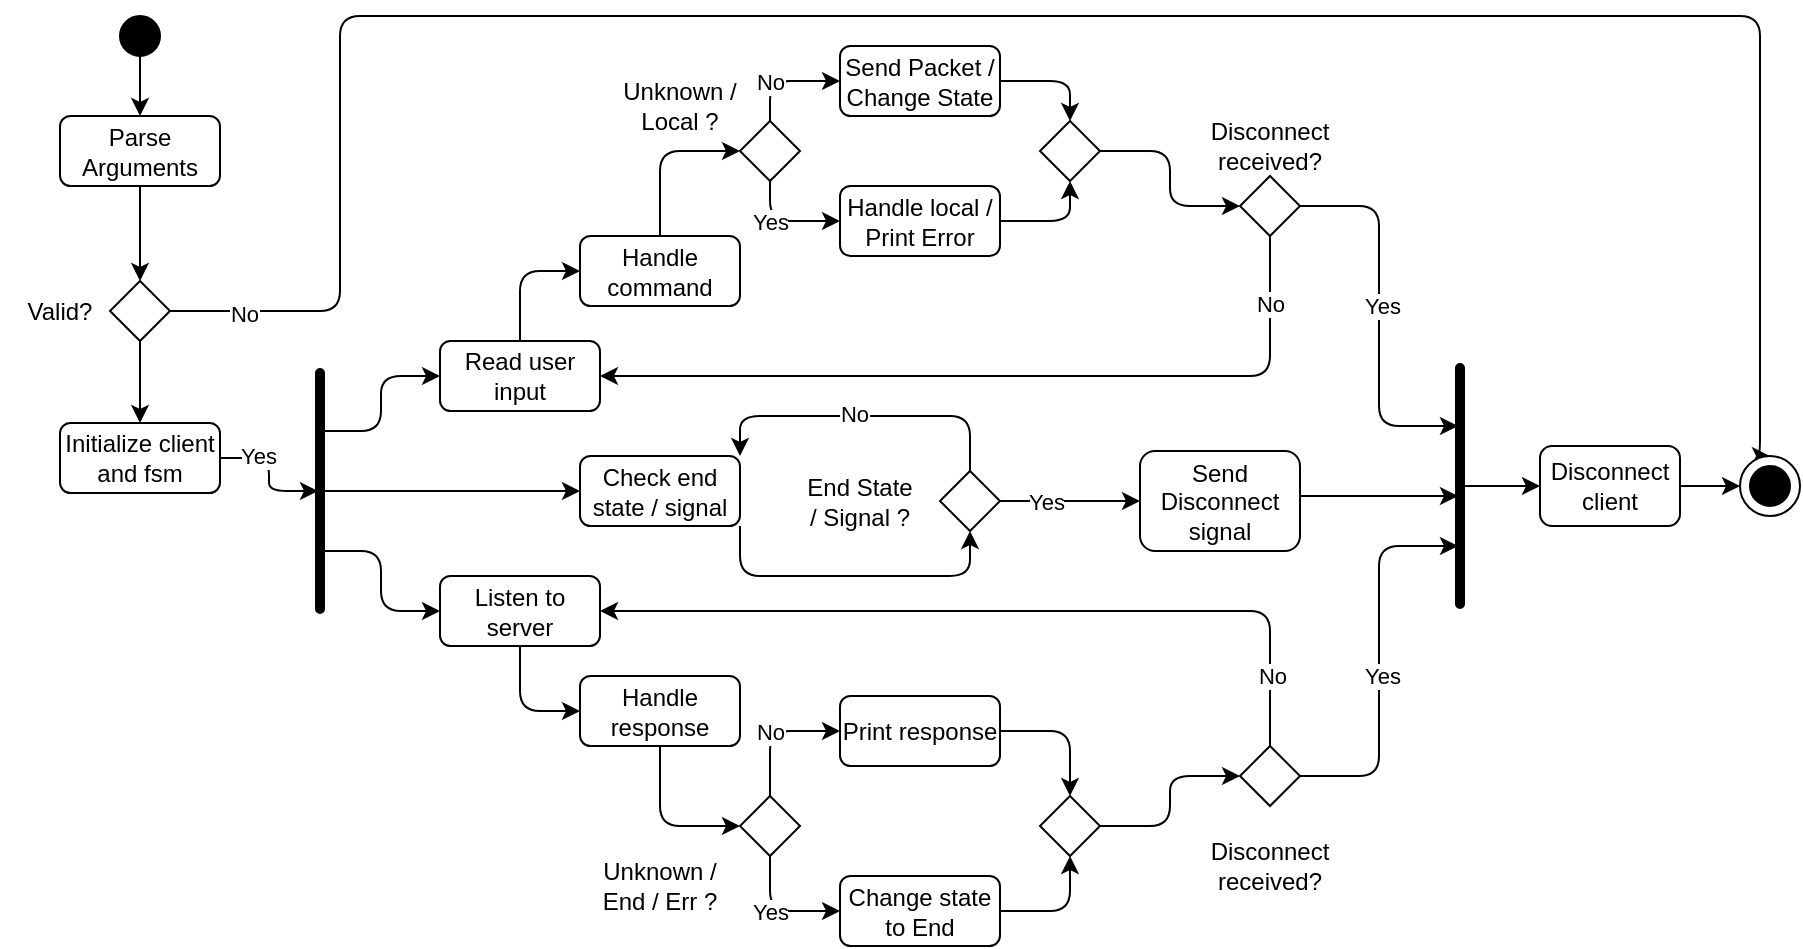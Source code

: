 <mxfile version="26.2.13">
  <diagram name="Page-1" id="Db3uLFNYWLxjRs0IxsFi">
    <mxGraphModel dx="1044" dy="1708" grid="1" gridSize="10" guides="1" tooltips="1" connect="1" arrows="1" fold="1" page="1" pageScale="1" pageWidth="850" pageHeight="1100" math="0" shadow="0">
      <root>
        <mxCell id="0" />
        <mxCell id="1" parent="0" />
        <mxCell id="4-HIXqGWywYoXH_22afx-16" style="edgeStyle=orthogonalEdgeStyle;rounded=1;orthogonalLoop=1;jettySize=auto;html=1;exitX=0.5;exitY=1;exitDx=0;exitDy=0;entryX=0.5;entryY=0;entryDx=0;entryDy=0;curved=0;" parent="1" source="4-HIXqGWywYoXH_22afx-7" target="4-HIXqGWywYoXH_22afx-18" edge="1">
          <mxGeometry relative="1" as="geometry">
            <mxPoint x="280" y="40" as="targetPoint" />
          </mxGeometry>
        </mxCell>
        <mxCell id="4-HIXqGWywYoXH_22afx-105" style="edgeStyle=orthogonalEdgeStyle;rounded=1;orthogonalLoop=1;jettySize=auto;html=1;exitX=1;exitY=0.5;exitDx=0;exitDy=0;entryX=0.5;entryY=0;entryDx=0;entryDy=0;curved=0;" parent="1" source="4-HIXqGWywYoXH_22afx-7" target="4-HIXqGWywYoXH_22afx-99" edge="1">
          <mxGeometry relative="1" as="geometry">
            <Array as="points">
              <mxPoint x="170" y="108" />
              <mxPoint x="170" y="-40" />
              <mxPoint x="880" y="-40" />
              <mxPoint x="880" y="180" />
            </Array>
          </mxGeometry>
        </mxCell>
        <mxCell id="4-HIXqGWywYoXH_22afx-109" value="No" style="edgeLabel;html=1;align=center;verticalAlign=middle;resizable=0;points=[];" parent="4-HIXqGWywYoXH_22afx-105" vertex="1" connectable="0">
          <mxGeometry x="-0.937" y="-1" relative="1" as="geometry">
            <mxPoint as="offset" />
          </mxGeometry>
        </mxCell>
        <mxCell id="4-HIXqGWywYoXH_22afx-7" value="" style="rhombus;whiteSpace=wrap;html=1;" parent="1" vertex="1">
          <mxGeometry x="55" y="92.5" width="30" height="30" as="geometry" />
        </mxCell>
        <mxCell id="4-HIXqGWywYoXH_22afx-37" style="edgeStyle=orthogonalEdgeStyle;rounded=0;orthogonalLoop=1;jettySize=auto;html=1;exitX=0.5;exitY=1;exitDx=0;exitDy=0;entryX=0.5;entryY=0;entryDx=0;entryDy=0;" parent="1" source="4-HIXqGWywYoXH_22afx-8" target="4-HIXqGWywYoXH_22afx-10" edge="1">
          <mxGeometry relative="1" as="geometry" />
        </mxCell>
        <mxCell id="4-HIXqGWywYoXH_22afx-8" value="" style="ellipse;whiteSpace=wrap;html=1;aspect=fixed;fillColor=#000000;" parent="1" vertex="1">
          <mxGeometry x="60" y="-40" width="20" height="20" as="geometry" />
        </mxCell>
        <mxCell id="4-HIXqGWywYoXH_22afx-15" style="edgeStyle=orthogonalEdgeStyle;rounded=1;orthogonalLoop=1;jettySize=auto;html=1;entryX=0.5;entryY=0;entryDx=0;entryDy=0;curved=0;" parent="1" source="4-HIXqGWywYoXH_22afx-10" target="4-HIXqGWywYoXH_22afx-7" edge="1">
          <mxGeometry relative="1" as="geometry" />
        </mxCell>
        <mxCell id="4-HIXqGWywYoXH_22afx-10" value="Parse Arguments" style="rounded=1;whiteSpace=wrap;html=1;" parent="1" vertex="1">
          <mxGeometry x="30" y="10" width="80" height="35" as="geometry" />
        </mxCell>
        <mxCell id="4-HIXqGWywYoXH_22afx-23" style="edgeStyle=orthogonalEdgeStyle;rounded=1;orthogonalLoop=1;jettySize=auto;html=1;exitX=1;exitY=0.5;exitDx=0;exitDy=0;entryX=0.5;entryY=0;entryDx=0;entryDy=0;curved=0;" parent="1" source="4-HIXqGWywYoXH_22afx-18" target="4-HIXqGWywYoXH_22afx-22" edge="1">
          <mxGeometry relative="1" as="geometry" />
        </mxCell>
        <mxCell id="4-HIXqGWywYoXH_22afx-110" value="Yes" style="edgeLabel;html=1;align=center;verticalAlign=middle;resizable=0;points=[];" parent="4-HIXqGWywYoXH_22afx-23" vertex="1" connectable="0">
          <mxGeometry x="-0.432" y="-4" relative="1" as="geometry">
            <mxPoint y="-5" as="offset" />
          </mxGeometry>
        </mxCell>
        <mxCell id="4-HIXqGWywYoXH_22afx-18" value="Initialize client and fsm" style="rounded=1;whiteSpace=wrap;html=1;" parent="1" vertex="1">
          <mxGeometry x="30" y="163.5" width="80" height="35" as="geometry" />
        </mxCell>
        <mxCell id="4-HIXqGWywYoXH_22afx-30" style="edgeStyle=orthogonalEdgeStyle;rounded=1;orthogonalLoop=1;jettySize=auto;html=1;exitX=0.75;exitY=1;exitDx=0;exitDy=0;entryX=0;entryY=0.5;entryDx=0;entryDy=0;curved=0;" parent="1" source="4-HIXqGWywYoXH_22afx-22" target="4-HIXqGWywYoXH_22afx-26" edge="1">
          <mxGeometry relative="1" as="geometry" />
        </mxCell>
        <mxCell id="4-HIXqGWywYoXH_22afx-31" style="edgeStyle=orthogonalEdgeStyle;rounded=1;orthogonalLoop=1;jettySize=auto;html=1;exitX=0.25;exitY=1;exitDx=0;exitDy=0;entryX=0;entryY=0.5;entryDx=0;entryDy=0;curved=0;" parent="1" source="4-HIXqGWywYoXH_22afx-22" target="4-HIXqGWywYoXH_22afx-27" edge="1">
          <mxGeometry relative="1" as="geometry" />
        </mxCell>
        <mxCell id="4-HIXqGWywYoXH_22afx-32" style="edgeStyle=orthogonalEdgeStyle;rounded=0;orthogonalLoop=1;jettySize=auto;html=1;exitX=0.5;exitY=1;exitDx=0;exitDy=0;entryX=0;entryY=0.5;entryDx=0;entryDy=0;" parent="1" source="4-HIXqGWywYoXH_22afx-22" target="4-HIXqGWywYoXH_22afx-33" edge="1">
          <mxGeometry relative="1" as="geometry">
            <mxPoint x="490" y="75" as="targetPoint" />
          </mxGeometry>
        </mxCell>
        <mxCell id="4-HIXqGWywYoXH_22afx-22" value="" style="rounded=1;whiteSpace=wrap;html=1;fillColor=#000000;strokeWidth=3;perimeterSpacing=0;arcSize=50;rotation=-90;" parent="1" vertex="1">
          <mxGeometry x="100" y="196.5" width="120" height="2" as="geometry" />
        </mxCell>
        <mxCell id="4-HIXqGWywYoXH_22afx-53" style="edgeStyle=orthogonalEdgeStyle;rounded=1;orthogonalLoop=1;jettySize=auto;html=1;exitX=0.5;exitY=0;exitDx=0;exitDy=0;entryX=0;entryY=0.5;entryDx=0;entryDy=0;curved=0;" parent="1" source="4-HIXqGWywYoXH_22afx-26" target="4-HIXqGWywYoXH_22afx-49" edge="1">
          <mxGeometry relative="1" as="geometry" />
        </mxCell>
        <mxCell id="4-HIXqGWywYoXH_22afx-26" value="Read user input" style="rounded=1;whiteSpace=wrap;html=1;" parent="1" vertex="1">
          <mxGeometry x="220" y="122.5" width="80" height="35" as="geometry" />
        </mxCell>
        <mxCell id="4-HIXqGWywYoXH_22afx-36" style="edgeStyle=orthogonalEdgeStyle;rounded=1;orthogonalLoop=1;jettySize=auto;html=1;exitX=0.5;exitY=1;exitDx=0;exitDy=0;entryX=0;entryY=0.5;entryDx=0;entryDy=0;curved=0;" parent="1" source="4-HIXqGWywYoXH_22afx-27" target="4-HIXqGWywYoXH_22afx-35" edge="1">
          <mxGeometry relative="1" as="geometry" />
        </mxCell>
        <mxCell id="4-HIXqGWywYoXH_22afx-27" value="Listen to server" style="rounded=1;whiteSpace=wrap;html=1;" parent="1" vertex="1">
          <mxGeometry x="220" y="240" width="80" height="35" as="geometry" />
        </mxCell>
        <mxCell id="950VDGZNZVFEH1mCwv4J-28" style="edgeStyle=orthogonalEdgeStyle;rounded=1;orthogonalLoop=1;jettySize=auto;html=1;exitX=1;exitY=1;exitDx=0;exitDy=0;entryX=0.5;entryY=1;entryDx=0;entryDy=0;curved=0;" edge="1" parent="1" source="4-HIXqGWywYoXH_22afx-33" target="950VDGZNZVFEH1mCwv4J-22">
          <mxGeometry relative="1" as="geometry">
            <Array as="points">
              <mxPoint x="370" y="240" />
              <mxPoint x="485" y="240" />
            </Array>
          </mxGeometry>
        </mxCell>
        <mxCell id="4-HIXqGWywYoXH_22afx-33" value="Check end state / signal" style="rounded=1;whiteSpace=wrap;html=1;" parent="1" vertex="1">
          <mxGeometry x="290" y="180" width="80" height="35" as="geometry" />
        </mxCell>
        <mxCell id="4-HIXqGWywYoXH_22afx-66" style="edgeStyle=orthogonalEdgeStyle;rounded=1;orthogonalLoop=1;jettySize=auto;html=1;exitX=0.5;exitY=1;exitDx=0;exitDy=0;entryX=0;entryY=0.5;entryDx=0;entryDy=0;curved=0;" parent="1" source="4-HIXqGWywYoXH_22afx-35" target="4-HIXqGWywYoXH_22afx-67" edge="1">
          <mxGeometry relative="1" as="geometry">
            <mxPoint x="370" y="380" as="targetPoint" />
          </mxGeometry>
        </mxCell>
        <mxCell id="4-HIXqGWywYoXH_22afx-35" value="Handle response" style="rounded=1;whiteSpace=wrap;html=1;" parent="1" vertex="1">
          <mxGeometry x="290" y="290" width="80" height="35" as="geometry" />
        </mxCell>
        <mxCell id="4-HIXqGWywYoXH_22afx-62" style="edgeStyle=orthogonalEdgeStyle;rounded=1;orthogonalLoop=1;jettySize=auto;html=1;exitX=0.5;exitY=0;exitDx=0;exitDy=0;entryX=0;entryY=0.5;entryDx=0;entryDy=0;curved=0;" parent="1" source="4-HIXqGWywYoXH_22afx-49" target="4-HIXqGWywYoXH_22afx-59" edge="1">
          <mxGeometry relative="1" as="geometry" />
        </mxCell>
        <mxCell id="4-HIXqGWywYoXH_22afx-49" value="Handle command" style="rounded=1;whiteSpace=wrap;html=1;" parent="1" vertex="1">
          <mxGeometry x="290" y="70" width="80" height="35" as="geometry" />
        </mxCell>
        <mxCell id="4-HIXqGWywYoXH_22afx-88" style="edgeStyle=orthogonalEdgeStyle;rounded=0;orthogonalLoop=1;jettySize=auto;html=1;exitX=1;exitY=0.5;exitDx=0;exitDy=0;entryX=0;entryY=0.5;entryDx=0;entryDy=0;" parent="1" source="950VDGZNZVFEH1mCwv4J-22" target="4-HIXqGWywYoXH_22afx-90" edge="1">
          <mxGeometry relative="1" as="geometry">
            <mxPoint x="520" y="198" as="targetPoint" />
            <mxPoint x="480" y="197.5" as="sourcePoint" />
          </mxGeometry>
        </mxCell>
        <mxCell id="950VDGZNZVFEH1mCwv4J-31" value="Yes" style="edgeLabel;html=1;align=center;verticalAlign=middle;resizable=0;points=[];" vertex="1" connectable="0" parent="4-HIXqGWywYoXH_22afx-88">
          <mxGeometry x="-0.349" y="2" relative="1" as="geometry">
            <mxPoint y="2" as="offset" />
          </mxGeometry>
        </mxCell>
        <mxCell id="4-HIXqGWywYoXH_22afx-69" style="edgeStyle=orthogonalEdgeStyle;rounded=1;orthogonalLoop=1;jettySize=auto;html=1;exitX=0.5;exitY=0;exitDx=0;exitDy=0;entryX=0;entryY=0.5;entryDx=0;entryDy=0;curved=0;" parent="1" source="4-HIXqGWywYoXH_22afx-59" target="4-HIXqGWywYoXH_22afx-63" edge="1">
          <mxGeometry relative="1" as="geometry" />
        </mxCell>
        <mxCell id="4-HIXqGWywYoXH_22afx-112" value="No" style="edgeLabel;html=1;align=center;verticalAlign=middle;resizable=0;points=[];" parent="4-HIXqGWywYoXH_22afx-69" vertex="1" connectable="0">
          <mxGeometry x="0.091" y="2" relative="1" as="geometry">
            <mxPoint x="-10" y="2" as="offset" />
          </mxGeometry>
        </mxCell>
        <mxCell id="4-HIXqGWywYoXH_22afx-71" style="edgeStyle=orthogonalEdgeStyle;rounded=1;orthogonalLoop=1;jettySize=auto;html=1;exitX=0.5;exitY=1;exitDx=0;exitDy=0;entryX=0;entryY=0.5;entryDx=0;entryDy=0;curved=0;" parent="1" source="4-HIXqGWywYoXH_22afx-59" target="4-HIXqGWywYoXH_22afx-65" edge="1">
          <mxGeometry relative="1" as="geometry">
            <mxPoint x="400" y="80" as="targetPoint" />
          </mxGeometry>
        </mxCell>
        <mxCell id="4-HIXqGWywYoXH_22afx-113" value="Yes" style="edgeLabel;html=1;align=center;verticalAlign=middle;resizable=0;points=[];" parent="4-HIXqGWywYoXH_22afx-71" vertex="1" connectable="0">
          <mxGeometry x="-0.545" y="5" relative="1" as="geometry">
            <mxPoint x="-5" y="8" as="offset" />
          </mxGeometry>
        </mxCell>
        <mxCell id="4-HIXqGWywYoXH_22afx-59" value="" style="rhombus;whiteSpace=wrap;html=1;" parent="1" vertex="1">
          <mxGeometry x="370" y="12.5" width="30" height="30" as="geometry" />
        </mxCell>
        <mxCell id="4-HIXqGWywYoXH_22afx-74" style="edgeStyle=orthogonalEdgeStyle;rounded=1;orthogonalLoop=1;jettySize=auto;html=1;exitX=1;exitY=0.5;exitDx=0;exitDy=0;entryX=0.5;entryY=0;entryDx=0;entryDy=0;curved=0;" parent="1" source="4-HIXqGWywYoXH_22afx-63" target="4-HIXqGWywYoXH_22afx-73" edge="1">
          <mxGeometry relative="1" as="geometry" />
        </mxCell>
        <mxCell id="4-HIXqGWywYoXH_22afx-63" value="Send Packet / Change State" style="rounded=1;whiteSpace=wrap;html=1;" parent="1" vertex="1">
          <mxGeometry x="420" y="-25" width="80" height="35" as="geometry" />
        </mxCell>
        <mxCell id="4-HIXqGWywYoXH_22afx-75" style="edgeStyle=orthogonalEdgeStyle;rounded=1;orthogonalLoop=1;jettySize=auto;html=1;exitX=1;exitY=0.5;exitDx=0;exitDy=0;entryX=0.5;entryY=1;entryDx=0;entryDy=0;curved=0;" parent="1" source="4-HIXqGWywYoXH_22afx-65" target="4-HIXqGWywYoXH_22afx-73" edge="1">
          <mxGeometry relative="1" as="geometry" />
        </mxCell>
        <mxCell id="4-HIXqGWywYoXH_22afx-65" value="Handle local / Print Error" style="rounded=1;whiteSpace=wrap;html=1;" parent="1" vertex="1">
          <mxGeometry x="420" y="45" width="80" height="35" as="geometry" />
        </mxCell>
        <mxCell id="4-HIXqGWywYoXH_22afx-79" style="edgeStyle=orthogonalEdgeStyle;rounded=1;orthogonalLoop=1;jettySize=auto;html=1;exitX=0.5;exitY=0;exitDx=0;exitDy=0;entryX=0;entryY=0.5;entryDx=0;entryDy=0;curved=0;" parent="1" source="4-HIXqGWywYoXH_22afx-67" target="4-HIXqGWywYoXH_22afx-77" edge="1">
          <mxGeometry relative="1" as="geometry" />
        </mxCell>
        <mxCell id="4-HIXqGWywYoXH_22afx-115" value="No" style="edgeLabel;html=1;align=center;verticalAlign=middle;resizable=0;points=[];" parent="4-HIXqGWywYoXH_22afx-79" vertex="1" connectable="0">
          <mxGeometry x="-0.295" y="-3" relative="1" as="geometry">
            <mxPoint x="-3" y="-8" as="offset" />
          </mxGeometry>
        </mxCell>
        <mxCell id="4-HIXqGWywYoXH_22afx-83" style="edgeStyle=orthogonalEdgeStyle;rounded=1;orthogonalLoop=1;jettySize=auto;html=1;exitX=0.5;exitY=1;exitDx=0;exitDy=0;entryX=0;entryY=0.5;entryDx=0;entryDy=0;curved=0;" parent="1" source="4-HIXqGWywYoXH_22afx-67" target="4-HIXqGWywYoXH_22afx-78" edge="1">
          <mxGeometry relative="1" as="geometry" />
        </mxCell>
        <mxCell id="4-HIXqGWywYoXH_22afx-116" value="Yes" style="edgeLabel;html=1;align=center;verticalAlign=middle;resizable=0;points=[];" parent="4-HIXqGWywYoXH_22afx-83" vertex="1" connectable="0">
          <mxGeometry x="-0.354" y="1" relative="1" as="geometry">
            <mxPoint x="-1" y="8" as="offset" />
          </mxGeometry>
        </mxCell>
        <mxCell id="4-HIXqGWywYoXH_22afx-67" value="" style="rhombus;whiteSpace=wrap;html=1;" parent="1" vertex="1">
          <mxGeometry x="370" y="350" width="30" height="30" as="geometry" />
        </mxCell>
        <mxCell id="950VDGZNZVFEH1mCwv4J-3" style="edgeStyle=orthogonalEdgeStyle;rounded=1;orthogonalLoop=1;jettySize=auto;html=1;exitX=1;exitY=0.5;exitDx=0;exitDy=0;entryX=0;entryY=0.5;entryDx=0;entryDy=0;curved=0;" edge="1" parent="1" source="4-HIXqGWywYoXH_22afx-73" target="950VDGZNZVFEH1mCwv4J-1">
          <mxGeometry relative="1" as="geometry" />
        </mxCell>
        <mxCell id="4-HIXqGWywYoXH_22afx-73" value="" style="rhombus;whiteSpace=wrap;html=1;" parent="1" vertex="1">
          <mxGeometry x="520" y="12.5" width="30" height="30" as="geometry" />
        </mxCell>
        <mxCell id="4-HIXqGWywYoXH_22afx-86" style="edgeStyle=orthogonalEdgeStyle;rounded=1;orthogonalLoop=1;jettySize=auto;html=1;exitX=1;exitY=0.5;exitDx=0;exitDy=0;entryX=0.5;entryY=0;entryDx=0;entryDy=0;curved=0;" parent="1" source="4-HIXqGWywYoXH_22afx-77" target="4-HIXqGWywYoXH_22afx-85" edge="1">
          <mxGeometry relative="1" as="geometry" />
        </mxCell>
        <mxCell id="4-HIXqGWywYoXH_22afx-77" value="Print response" style="rounded=1;whiteSpace=wrap;html=1;" parent="1" vertex="1">
          <mxGeometry x="420" y="300" width="80" height="35" as="geometry" />
        </mxCell>
        <mxCell id="4-HIXqGWywYoXH_22afx-87" style="edgeStyle=orthogonalEdgeStyle;rounded=1;orthogonalLoop=1;jettySize=auto;html=1;exitX=1;exitY=0.5;exitDx=0;exitDy=0;entryX=0.5;entryY=1;entryDx=0;entryDy=0;curved=0;" parent="1" source="4-HIXqGWywYoXH_22afx-78" target="4-HIXqGWywYoXH_22afx-85" edge="1">
          <mxGeometry relative="1" as="geometry" />
        </mxCell>
        <mxCell id="4-HIXqGWywYoXH_22afx-78" value="Change state to End" style="rounded=1;whiteSpace=wrap;html=1;" parent="1" vertex="1">
          <mxGeometry x="420" y="390" width="80" height="35" as="geometry" />
        </mxCell>
        <mxCell id="950VDGZNZVFEH1mCwv4J-15" style="edgeStyle=orthogonalEdgeStyle;rounded=1;orthogonalLoop=1;jettySize=auto;html=1;exitX=1;exitY=0.5;exitDx=0;exitDy=0;entryX=0;entryY=0.5;entryDx=0;entryDy=0;curved=0;" edge="1" parent="1" source="4-HIXqGWywYoXH_22afx-85" target="950VDGZNZVFEH1mCwv4J-14">
          <mxGeometry relative="1" as="geometry" />
        </mxCell>
        <mxCell id="4-HIXqGWywYoXH_22afx-85" value="" style="rhombus;whiteSpace=wrap;html=1;" parent="1" vertex="1">
          <mxGeometry x="520" y="350" width="30" height="30" as="geometry" />
        </mxCell>
        <mxCell id="950VDGZNZVFEH1mCwv4J-33" style="edgeStyle=orthogonalEdgeStyle;rounded=0;orthogonalLoop=1;jettySize=auto;html=1;exitX=0.5;exitY=1;exitDx=0;exitDy=0;entryX=0;entryY=0.5;entryDx=0;entryDy=0;" edge="1" parent="1" source="4-HIXqGWywYoXH_22afx-89" target="950VDGZNZVFEH1mCwv4J-32">
          <mxGeometry relative="1" as="geometry" />
        </mxCell>
        <mxCell id="4-HIXqGWywYoXH_22afx-89" value="" style="rounded=1;whiteSpace=wrap;html=1;fillColor=#000000;strokeWidth=3;perimeterSpacing=0;arcSize=50;rotation=-90;" parent="1" vertex="1">
          <mxGeometry x="670" y="194" width="120" height="2" as="geometry" />
        </mxCell>
        <mxCell id="950VDGZNZVFEH1mCwv4J-21" style="edgeStyle=orthogonalEdgeStyle;rounded=0;orthogonalLoop=1;jettySize=auto;html=1;exitDx=0;exitDy=0;entryDx=0;entryDy=0;" edge="1" parent="1" source="4-HIXqGWywYoXH_22afx-90" target="4-HIXqGWywYoXH_22afx-89">
          <mxGeometry relative="1" as="geometry">
            <mxPoint x="720" y="200" as="targetPoint" />
            <Array as="points">
              <mxPoint x="729" y="200" />
            </Array>
          </mxGeometry>
        </mxCell>
        <mxCell id="4-HIXqGWywYoXH_22afx-90" value="Send Disconnect signal" style="rounded=1;whiteSpace=wrap;html=1;" parent="1" vertex="1">
          <mxGeometry x="570" y="177.5" width="80" height="50" as="geometry" />
        </mxCell>
        <mxCell id="4-HIXqGWywYoXH_22afx-99" value="" style="ellipse;whiteSpace=wrap;html=1;aspect=fixed;" parent="1" vertex="1">
          <mxGeometry x="870" y="180" width="30" height="30" as="geometry" />
        </mxCell>
        <mxCell id="4-HIXqGWywYoXH_22afx-102" value="" style="ellipse;whiteSpace=wrap;html=1;aspect=fixed;fillColor=#000000;" parent="1" vertex="1">
          <mxGeometry x="875" y="185" width="20" height="20" as="geometry" />
        </mxCell>
        <mxCell id="4-HIXqGWywYoXH_22afx-108" value="Valid?" style="text;html=1;align=center;verticalAlign=middle;whiteSpace=wrap;rounded=0;" parent="1" vertex="1">
          <mxGeometry y="92.5" width="60" height="30" as="geometry" />
        </mxCell>
        <mxCell id="4-HIXqGWywYoXH_22afx-111" value="Unknown / Local ?" style="text;html=1;align=center;verticalAlign=middle;whiteSpace=wrap;rounded=0;" parent="1" vertex="1">
          <mxGeometry x="310" y="-10" width="60" height="30" as="geometry" />
        </mxCell>
        <mxCell id="4-HIXqGWywYoXH_22afx-114" value="Unknown / End / Err ?" style="text;html=1;align=center;verticalAlign=middle;whiteSpace=wrap;rounded=0;" parent="1" vertex="1">
          <mxGeometry x="300" y="380" width="60" height="30" as="geometry" />
        </mxCell>
        <mxCell id="950VDGZNZVFEH1mCwv4J-5" style="edgeStyle=orthogonalEdgeStyle;rounded=1;orthogonalLoop=1;jettySize=auto;html=1;exitX=0.5;exitY=1;exitDx=0;exitDy=0;entryX=1;entryY=0.5;entryDx=0;entryDy=0;curved=0;" edge="1" parent="1" source="950VDGZNZVFEH1mCwv4J-1" target="4-HIXqGWywYoXH_22afx-26">
          <mxGeometry relative="1" as="geometry" />
        </mxCell>
        <mxCell id="950VDGZNZVFEH1mCwv4J-7" value="No" style="edgeLabel;html=1;align=center;verticalAlign=middle;resizable=0;points=[];" vertex="1" connectable="0" parent="950VDGZNZVFEH1mCwv4J-5">
          <mxGeometry x="-0.832" relative="1" as="geometry">
            <mxPoint as="offset" />
          </mxGeometry>
        </mxCell>
        <mxCell id="950VDGZNZVFEH1mCwv4J-6" style="edgeStyle=orthogonalEdgeStyle;rounded=1;orthogonalLoop=1;jettySize=auto;html=1;exitX=1;exitY=0.5;exitDx=0;exitDy=0;entryX=0.75;entryY=0;entryDx=0;entryDy=0;curved=0;" edge="1" parent="1" source="950VDGZNZVFEH1mCwv4J-1" target="4-HIXqGWywYoXH_22afx-89">
          <mxGeometry relative="1" as="geometry" />
        </mxCell>
        <mxCell id="950VDGZNZVFEH1mCwv4J-8" value="Yes" style="edgeLabel;html=1;align=center;verticalAlign=middle;resizable=0;points=[];" vertex="1" connectable="0" parent="950VDGZNZVFEH1mCwv4J-6">
          <mxGeometry x="-0.106" y="-3" relative="1" as="geometry">
            <mxPoint x="4" y="5" as="offset" />
          </mxGeometry>
        </mxCell>
        <mxCell id="950VDGZNZVFEH1mCwv4J-1" value="" style="rhombus;whiteSpace=wrap;html=1;" vertex="1" parent="1">
          <mxGeometry x="620" y="40" width="30" height="30" as="geometry" />
        </mxCell>
        <mxCell id="950VDGZNZVFEH1mCwv4J-4" value="Disconnect received?" style="text;html=1;align=center;verticalAlign=middle;whiteSpace=wrap;rounded=0;" vertex="1" parent="1">
          <mxGeometry x="605" y="10" width="60" height="30" as="geometry" />
        </mxCell>
        <mxCell id="950VDGZNZVFEH1mCwv4J-12" value="Disconnect received?" style="text;html=1;align=center;verticalAlign=middle;whiteSpace=wrap;rounded=0;" vertex="1" parent="1">
          <mxGeometry x="605" y="370" width="60" height="30" as="geometry" />
        </mxCell>
        <mxCell id="950VDGZNZVFEH1mCwv4J-16" style="edgeStyle=orthogonalEdgeStyle;rounded=1;orthogonalLoop=1;jettySize=auto;html=1;exitX=0.5;exitY=0;exitDx=0;exitDy=0;entryX=1;entryY=0.5;entryDx=0;entryDy=0;curved=0;" edge="1" parent="1" source="950VDGZNZVFEH1mCwv4J-14" target="4-HIXqGWywYoXH_22afx-27">
          <mxGeometry relative="1" as="geometry" />
        </mxCell>
        <mxCell id="950VDGZNZVFEH1mCwv4J-18" value="No" style="edgeLabel;html=1;align=center;verticalAlign=middle;resizable=0;points=[];" vertex="1" connectable="0" parent="950VDGZNZVFEH1mCwv4J-16">
          <mxGeometry x="-0.806" y="-1" relative="1" as="geometry">
            <mxPoint y="4" as="offset" />
          </mxGeometry>
        </mxCell>
        <mxCell id="950VDGZNZVFEH1mCwv4J-19" style="edgeStyle=orthogonalEdgeStyle;rounded=1;orthogonalLoop=1;jettySize=auto;html=1;exitX=1;exitY=0.5;exitDx=0;exitDy=0;entryX=0.25;entryY=0;entryDx=0;entryDy=0;curved=0;" edge="1" parent="1" source="950VDGZNZVFEH1mCwv4J-14" target="4-HIXqGWywYoXH_22afx-89">
          <mxGeometry relative="1" as="geometry" />
        </mxCell>
        <mxCell id="950VDGZNZVFEH1mCwv4J-20" value="Yes" style="edgeLabel;html=1;align=center;verticalAlign=middle;resizable=0;points=[];" vertex="1" connectable="0" parent="950VDGZNZVFEH1mCwv4J-19">
          <mxGeometry x="-0.026" y="3" relative="1" as="geometry">
            <mxPoint x="4" y="5" as="offset" />
          </mxGeometry>
        </mxCell>
        <mxCell id="950VDGZNZVFEH1mCwv4J-14" value="" style="rhombus;whiteSpace=wrap;html=1;" vertex="1" parent="1">
          <mxGeometry x="620" y="325" width="30" height="30" as="geometry" />
        </mxCell>
        <mxCell id="950VDGZNZVFEH1mCwv4J-25" style="edgeStyle=orthogonalEdgeStyle;rounded=1;orthogonalLoop=1;jettySize=auto;html=1;exitX=0.5;exitY=0;exitDx=0;exitDy=0;entryX=1;entryY=0;entryDx=0;entryDy=0;curved=0;" edge="1" parent="1" source="950VDGZNZVFEH1mCwv4J-22" target="4-HIXqGWywYoXH_22afx-33">
          <mxGeometry relative="1" as="geometry" />
        </mxCell>
        <mxCell id="950VDGZNZVFEH1mCwv4J-30" value="No" style="edgeLabel;html=1;align=center;verticalAlign=middle;resizable=0;points=[];" vertex="1" connectable="0" parent="950VDGZNZVFEH1mCwv4J-25">
          <mxGeometry x="0.055" y="-1" relative="1" as="geometry">
            <mxPoint as="offset" />
          </mxGeometry>
        </mxCell>
        <mxCell id="950VDGZNZVFEH1mCwv4J-24" value="End State / Signal ?" style="text;html=1;align=center;verticalAlign=middle;whiteSpace=wrap;rounded=0;" vertex="1" parent="1">
          <mxGeometry x="400" y="187.5" width="60" height="30" as="geometry" />
        </mxCell>
        <mxCell id="950VDGZNZVFEH1mCwv4J-22" value="" style="rhombus;whiteSpace=wrap;html=1;" vertex="1" parent="1">
          <mxGeometry x="470" y="187.5" width="30" height="30" as="geometry" />
        </mxCell>
        <mxCell id="950VDGZNZVFEH1mCwv4J-34" style="edgeStyle=orthogonalEdgeStyle;rounded=0;orthogonalLoop=1;jettySize=auto;html=1;exitX=1;exitY=0.5;exitDx=0;exitDy=0;entryX=0;entryY=0.5;entryDx=0;entryDy=0;" edge="1" parent="1" source="950VDGZNZVFEH1mCwv4J-32" target="4-HIXqGWywYoXH_22afx-99">
          <mxGeometry relative="1" as="geometry" />
        </mxCell>
        <mxCell id="950VDGZNZVFEH1mCwv4J-32" value="Disconnect client" style="rounded=1;whiteSpace=wrap;html=1;" vertex="1" parent="1">
          <mxGeometry x="770" y="175" width="70" height="40" as="geometry" />
        </mxCell>
      </root>
    </mxGraphModel>
  </diagram>
</mxfile>
